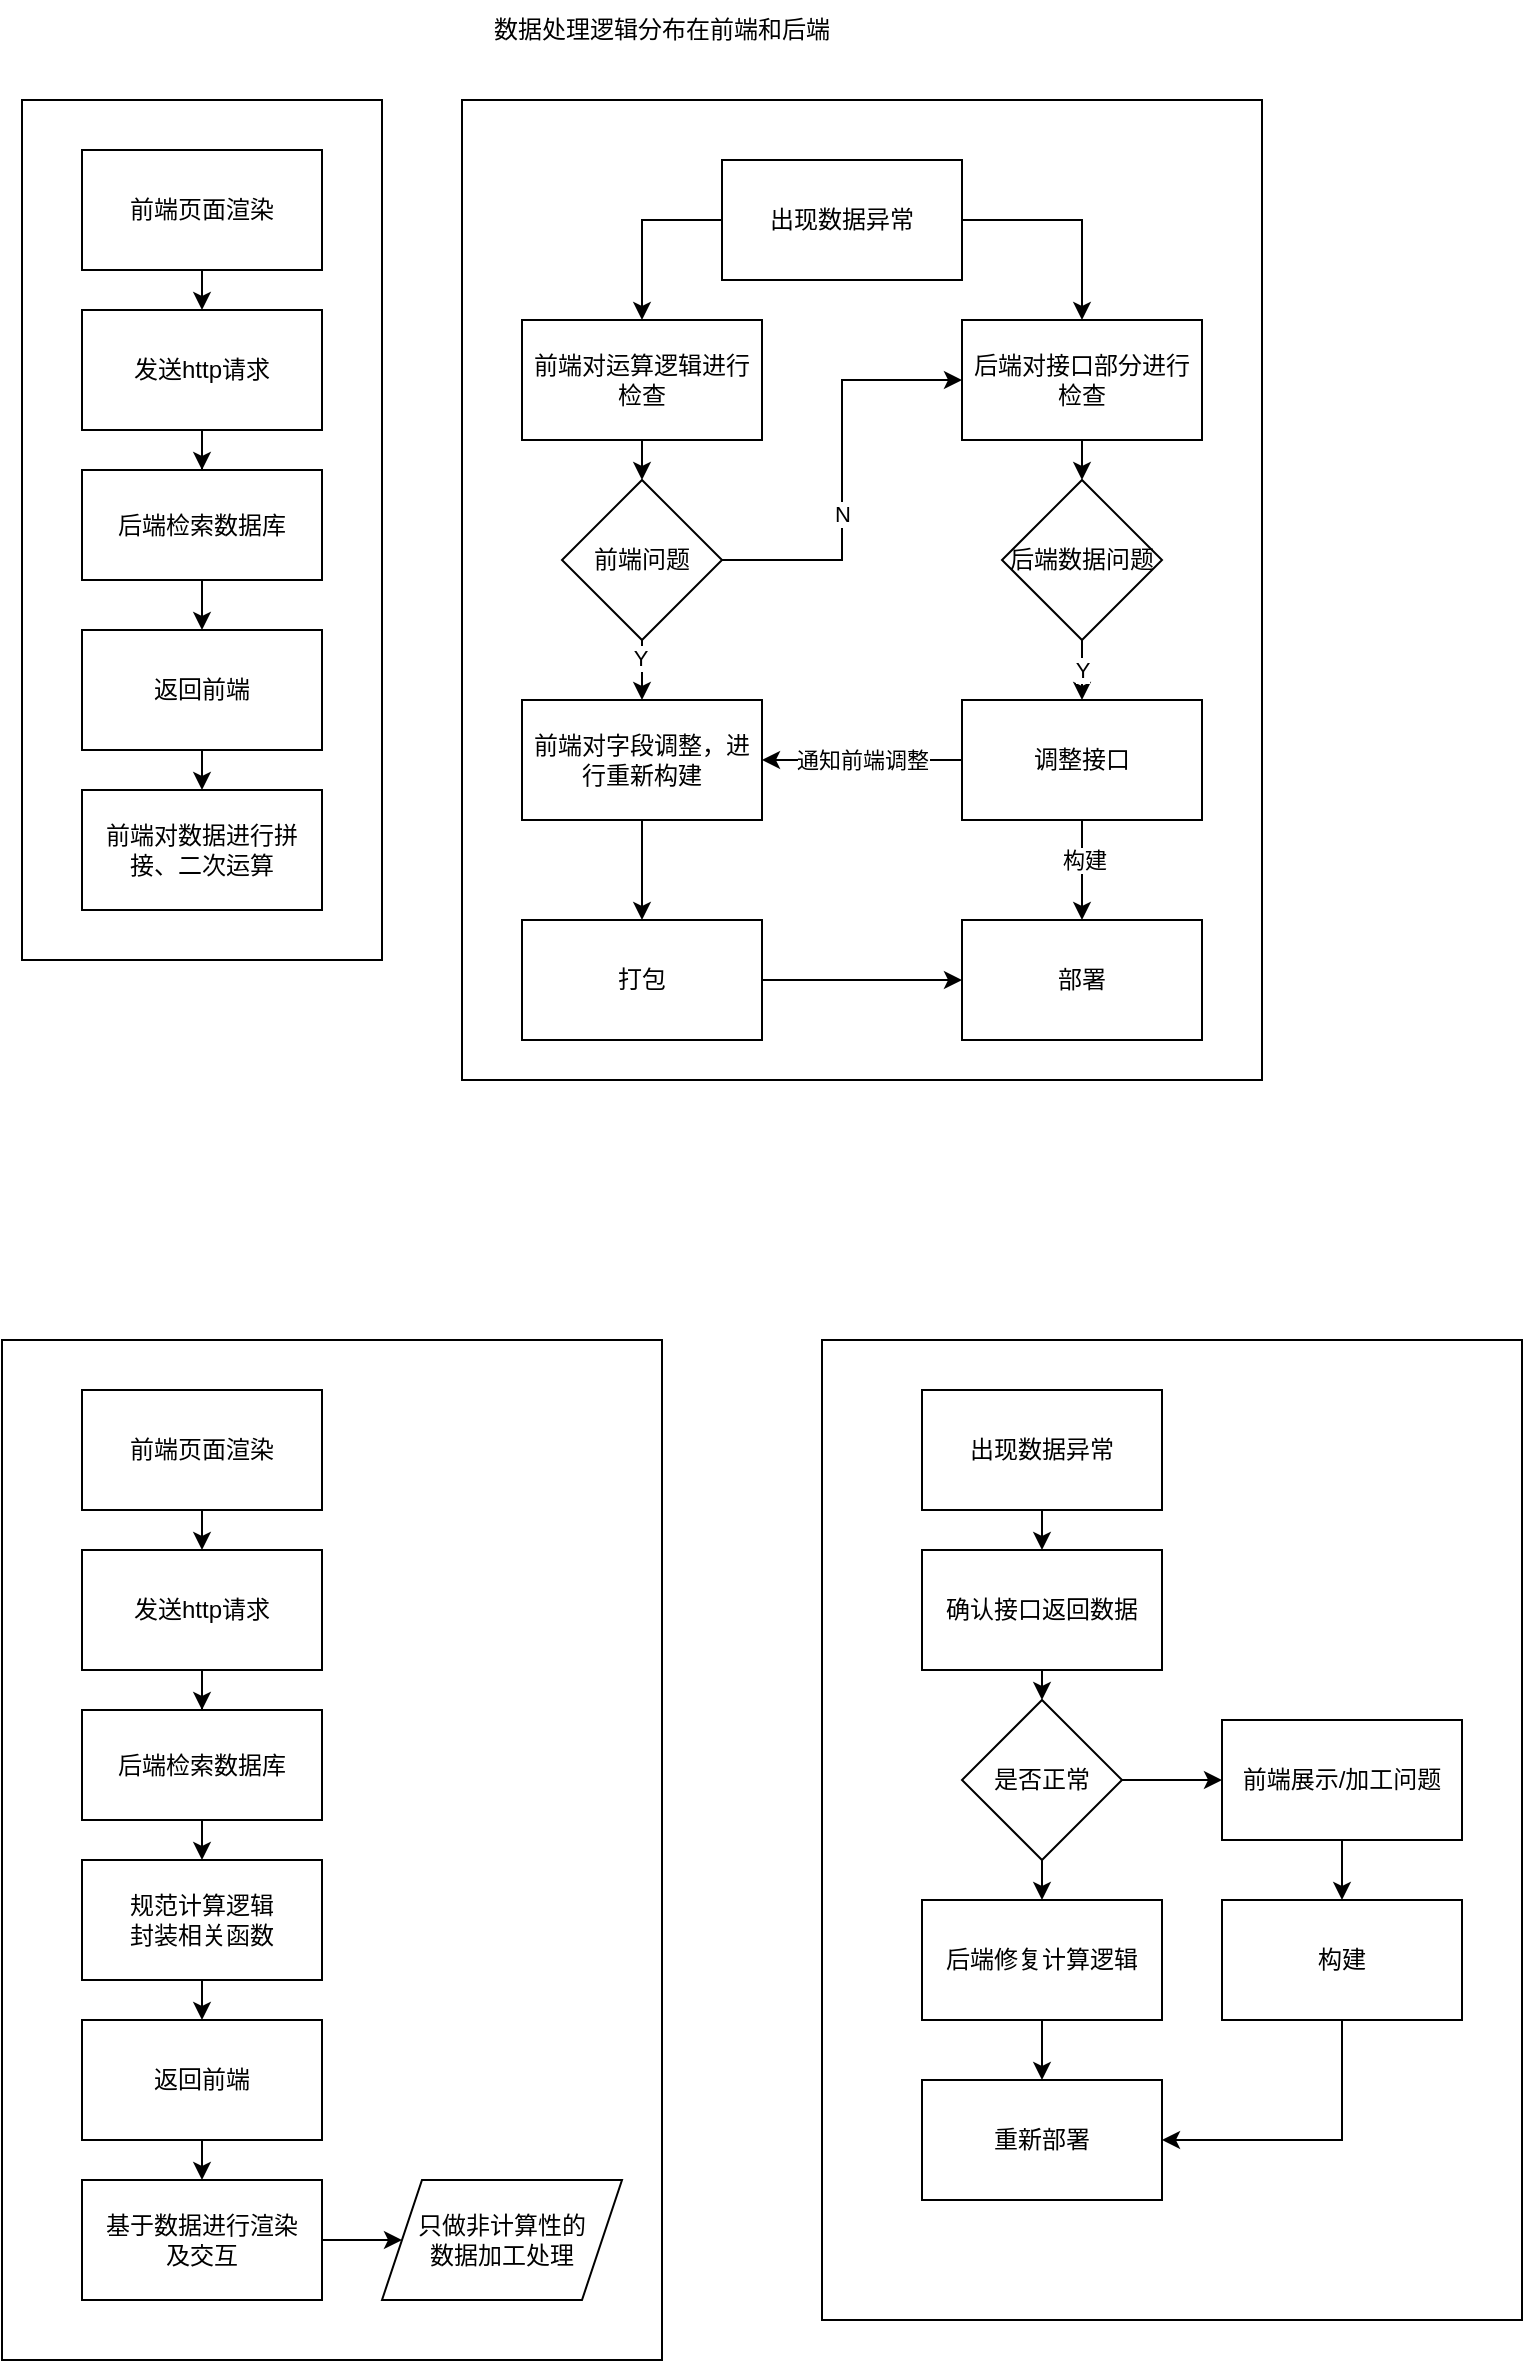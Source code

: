 <mxfile version="20.6.2" type="github">
  <diagram id="prtHgNgQTEPvFCAcTncT" name="Page-1">
    <mxGraphModel dx="875" dy="598" grid="1" gridSize="10" guides="1" tooltips="1" connect="1" arrows="1" fold="1" page="1" pageScale="1" pageWidth="827" pageHeight="1169" math="0" shadow="0">
      <root>
        <mxCell id="0" />
        <mxCell id="1" parent="0" />
        <mxCell id="F0TrI8xR8DrndN0UvMLU-91" value="" style="rounded=0;whiteSpace=wrap;html=1;" vertex="1" parent="1">
          <mxGeometry x="430" y="680" width="350" height="490" as="geometry" />
        </mxCell>
        <mxCell id="F0TrI8xR8DrndN0UvMLU-90" value="" style="rounded=0;whiteSpace=wrap;html=1;" vertex="1" parent="1">
          <mxGeometry x="20" y="680" width="330" height="510" as="geometry" />
        </mxCell>
        <mxCell id="F0TrI8xR8DrndN0UvMLU-34" value="数据处理逻辑分布在前端和后端" style="text;html=1;strokeColor=none;fillColor=none;align=center;verticalAlign=middle;whiteSpace=wrap;rounded=0;" vertex="1" parent="1">
          <mxGeometry x="250" y="10" width="200" height="30" as="geometry" />
        </mxCell>
        <mxCell id="F0TrI8xR8DrndN0UvMLU-36" value="" style="group" vertex="1" connectable="0" parent="1">
          <mxGeometry x="30" y="60" width="180" height="430" as="geometry" />
        </mxCell>
        <mxCell id="F0TrI8xR8DrndN0UvMLU-35" value="" style="rounded=0;whiteSpace=wrap;html=1;" vertex="1" parent="F0TrI8xR8DrndN0UvMLU-36">
          <mxGeometry width="180" height="430" as="geometry" />
        </mxCell>
        <mxCell id="F0TrI8xR8DrndN0UvMLU-39" style="edgeStyle=orthogonalEdgeStyle;rounded=0;orthogonalLoop=1;jettySize=auto;html=1;exitX=0.5;exitY=1;exitDx=0;exitDy=0;entryX=0.5;entryY=0;entryDx=0;entryDy=0;" edge="1" parent="F0TrI8xR8DrndN0UvMLU-36" source="F0TrI8xR8DrndN0UvMLU-1" target="F0TrI8xR8DrndN0UvMLU-2">
          <mxGeometry relative="1" as="geometry" />
        </mxCell>
        <mxCell id="F0TrI8xR8DrndN0UvMLU-1" value="前端页面渲染" style="rounded=0;whiteSpace=wrap;html=1;" vertex="1" parent="F0TrI8xR8DrndN0UvMLU-36">
          <mxGeometry x="30" y="25" width="120" height="60" as="geometry" />
        </mxCell>
        <mxCell id="F0TrI8xR8DrndN0UvMLU-42" style="edgeStyle=orthogonalEdgeStyle;rounded=0;orthogonalLoop=1;jettySize=auto;html=1;exitX=0.5;exitY=1;exitDx=0;exitDy=0;" edge="1" parent="F0TrI8xR8DrndN0UvMLU-36" source="F0TrI8xR8DrndN0UvMLU-2" target="F0TrI8xR8DrndN0UvMLU-3">
          <mxGeometry relative="1" as="geometry" />
        </mxCell>
        <mxCell id="F0TrI8xR8DrndN0UvMLU-2" value="发送http请求" style="rounded=0;whiteSpace=wrap;html=1;" vertex="1" parent="F0TrI8xR8DrndN0UvMLU-36">
          <mxGeometry x="30" y="105" width="120" height="60" as="geometry" />
        </mxCell>
        <mxCell id="F0TrI8xR8DrndN0UvMLU-43" style="edgeStyle=orthogonalEdgeStyle;rounded=0;orthogonalLoop=1;jettySize=auto;html=1;exitX=0.5;exitY=1;exitDx=0;exitDy=0;" edge="1" parent="F0TrI8xR8DrndN0UvMLU-36" source="F0TrI8xR8DrndN0UvMLU-3" target="F0TrI8xR8DrndN0UvMLU-4">
          <mxGeometry relative="1" as="geometry" />
        </mxCell>
        <mxCell id="F0TrI8xR8DrndN0UvMLU-3" value="后端检索数据库" style="rounded=0;whiteSpace=wrap;html=1;" vertex="1" parent="F0TrI8xR8DrndN0UvMLU-36">
          <mxGeometry x="30" y="185" width="120" height="55" as="geometry" />
        </mxCell>
        <mxCell id="F0TrI8xR8DrndN0UvMLU-44" style="edgeStyle=orthogonalEdgeStyle;rounded=0;orthogonalLoop=1;jettySize=auto;html=1;exitX=0.5;exitY=1;exitDx=0;exitDy=0;entryX=0.5;entryY=0;entryDx=0;entryDy=0;" edge="1" parent="F0TrI8xR8DrndN0UvMLU-36" source="F0TrI8xR8DrndN0UvMLU-4" target="F0TrI8xR8DrndN0UvMLU-5">
          <mxGeometry relative="1" as="geometry" />
        </mxCell>
        <mxCell id="F0TrI8xR8DrndN0UvMLU-4" value="返回前端" style="rounded=0;whiteSpace=wrap;html=1;" vertex="1" parent="F0TrI8xR8DrndN0UvMLU-36">
          <mxGeometry x="30" y="265" width="120" height="60" as="geometry" />
        </mxCell>
        <mxCell id="F0TrI8xR8DrndN0UvMLU-5" value="前端对数据进行拼接、二次运算" style="rounded=0;whiteSpace=wrap;html=1;" vertex="1" parent="F0TrI8xR8DrndN0UvMLU-36">
          <mxGeometry x="30" y="345" width="120" height="60" as="geometry" />
        </mxCell>
        <mxCell id="F0TrI8xR8DrndN0UvMLU-38" value="" style="group" vertex="1" connectable="0" parent="1">
          <mxGeometry x="250" y="60" width="400" height="490" as="geometry" />
        </mxCell>
        <mxCell id="F0TrI8xR8DrndN0UvMLU-37" value="" style="rounded=0;whiteSpace=wrap;html=1;" vertex="1" parent="F0TrI8xR8DrndN0UvMLU-38">
          <mxGeometry width="400" height="490" as="geometry" />
        </mxCell>
        <mxCell id="F0TrI8xR8DrndN0UvMLU-6" value="出现数据异常" style="rounded=0;whiteSpace=wrap;html=1;" vertex="1" parent="F0TrI8xR8DrndN0UvMLU-38">
          <mxGeometry x="130" y="30" width="120" height="60" as="geometry" />
        </mxCell>
        <mxCell id="F0TrI8xR8DrndN0UvMLU-7" value="前端对运算逻辑进行检查" style="rounded=0;whiteSpace=wrap;html=1;" vertex="1" parent="F0TrI8xR8DrndN0UvMLU-38">
          <mxGeometry x="30" y="110" width="120" height="60" as="geometry" />
        </mxCell>
        <mxCell id="F0TrI8xR8DrndN0UvMLU-14" style="edgeStyle=orthogonalEdgeStyle;rounded=0;orthogonalLoop=1;jettySize=auto;html=1;exitX=0;exitY=0.5;exitDx=0;exitDy=0;entryX=0.5;entryY=0;entryDx=0;entryDy=0;" edge="1" parent="F0TrI8xR8DrndN0UvMLU-38" source="F0TrI8xR8DrndN0UvMLU-6" target="F0TrI8xR8DrndN0UvMLU-7">
          <mxGeometry relative="1" as="geometry" />
        </mxCell>
        <mxCell id="F0TrI8xR8DrndN0UvMLU-8" value="后端对接口部分进行检查" style="rounded=0;whiteSpace=wrap;html=1;" vertex="1" parent="F0TrI8xR8DrndN0UvMLU-38">
          <mxGeometry x="250" y="110" width="120" height="60" as="geometry" />
        </mxCell>
        <mxCell id="F0TrI8xR8DrndN0UvMLU-15" style="edgeStyle=orthogonalEdgeStyle;rounded=0;orthogonalLoop=1;jettySize=auto;html=1;exitX=1;exitY=0.5;exitDx=0;exitDy=0;entryX=0.5;entryY=0;entryDx=0;entryDy=0;" edge="1" parent="F0TrI8xR8DrndN0UvMLU-38" source="F0TrI8xR8DrndN0UvMLU-6" target="F0TrI8xR8DrndN0UvMLU-8">
          <mxGeometry relative="1" as="geometry" />
        </mxCell>
        <mxCell id="F0TrI8xR8DrndN0UvMLU-12" style="edgeStyle=orthogonalEdgeStyle;rounded=0;orthogonalLoop=1;jettySize=auto;html=1;exitX=1;exitY=0.5;exitDx=0;exitDy=0;entryX=0;entryY=0.5;entryDx=0;entryDy=0;" edge="1" parent="F0TrI8xR8DrndN0UvMLU-38" source="F0TrI8xR8DrndN0UvMLU-10" target="F0TrI8xR8DrndN0UvMLU-8">
          <mxGeometry relative="1" as="geometry" />
        </mxCell>
        <mxCell id="F0TrI8xR8DrndN0UvMLU-18" value="N" style="edgeLabel;html=1;align=center;verticalAlign=middle;resizable=0;points=[];" vertex="1" connectable="0" parent="F0TrI8xR8DrndN0UvMLU-12">
          <mxGeometry x="-0.204" relative="1" as="geometry">
            <mxPoint as="offset" />
          </mxGeometry>
        </mxCell>
        <mxCell id="F0TrI8xR8DrndN0UvMLU-10" value="前端问题" style="rhombus;whiteSpace=wrap;html=1;" vertex="1" parent="F0TrI8xR8DrndN0UvMLU-38">
          <mxGeometry x="50" y="190" width="80" height="80" as="geometry" />
        </mxCell>
        <mxCell id="F0TrI8xR8DrndN0UvMLU-13" style="edgeStyle=orthogonalEdgeStyle;rounded=0;orthogonalLoop=1;jettySize=auto;html=1;exitX=0.5;exitY=1;exitDx=0;exitDy=0;entryX=0.5;entryY=0;entryDx=0;entryDy=0;" edge="1" parent="F0TrI8xR8DrndN0UvMLU-38" source="F0TrI8xR8DrndN0UvMLU-7" target="F0TrI8xR8DrndN0UvMLU-10">
          <mxGeometry relative="1" as="geometry" />
        </mxCell>
        <mxCell id="F0TrI8xR8DrndN0UvMLU-11" value="前端对字段调整，进行重新构建" style="rounded=0;whiteSpace=wrap;html=1;" vertex="1" parent="F0TrI8xR8DrndN0UvMLU-38">
          <mxGeometry x="30" y="300" width="120" height="60" as="geometry" />
        </mxCell>
        <mxCell id="F0TrI8xR8DrndN0UvMLU-16" style="edgeStyle=orthogonalEdgeStyle;rounded=0;orthogonalLoop=1;jettySize=auto;html=1;exitX=0.5;exitY=1;exitDx=0;exitDy=0;entryX=0.5;entryY=0;entryDx=0;entryDy=0;" edge="1" parent="F0TrI8xR8DrndN0UvMLU-38" source="F0TrI8xR8DrndN0UvMLU-10" target="F0TrI8xR8DrndN0UvMLU-11">
          <mxGeometry relative="1" as="geometry" />
        </mxCell>
        <mxCell id="F0TrI8xR8DrndN0UvMLU-17" value="Y" style="edgeLabel;html=1;align=center;verticalAlign=middle;resizable=0;points=[];" vertex="1" connectable="0" parent="F0TrI8xR8DrndN0UvMLU-16">
          <mxGeometry x="-0.445" y="-1" relative="1" as="geometry">
            <mxPoint as="offset" />
          </mxGeometry>
        </mxCell>
        <mxCell id="F0TrI8xR8DrndN0UvMLU-21" value="后端数据问题" style="rhombus;whiteSpace=wrap;html=1;" vertex="1" parent="F0TrI8xR8DrndN0UvMLU-38">
          <mxGeometry x="270" y="190" width="80" height="80" as="geometry" />
        </mxCell>
        <mxCell id="F0TrI8xR8DrndN0UvMLU-22" style="edgeStyle=orthogonalEdgeStyle;rounded=0;orthogonalLoop=1;jettySize=auto;html=1;exitX=0.5;exitY=1;exitDx=0;exitDy=0;entryX=0.5;entryY=0;entryDx=0;entryDy=0;" edge="1" parent="F0TrI8xR8DrndN0UvMLU-38" source="F0TrI8xR8DrndN0UvMLU-8" target="F0TrI8xR8DrndN0UvMLU-21">
          <mxGeometry relative="1" as="geometry" />
        </mxCell>
        <mxCell id="F0TrI8xR8DrndN0UvMLU-24" style="edgeStyle=orthogonalEdgeStyle;rounded=0;orthogonalLoop=1;jettySize=auto;html=1;exitX=0;exitY=0.5;exitDx=0;exitDy=0;entryX=1;entryY=0.5;entryDx=0;entryDy=0;" edge="1" parent="F0TrI8xR8DrndN0UvMLU-38" source="F0TrI8xR8DrndN0UvMLU-23" target="F0TrI8xR8DrndN0UvMLU-11">
          <mxGeometry relative="1" as="geometry" />
        </mxCell>
        <mxCell id="F0TrI8xR8DrndN0UvMLU-25" value="通知前端调整" style="edgeLabel;html=1;align=center;verticalAlign=middle;resizable=0;points=[];" vertex="1" connectable="0" parent="F0TrI8xR8DrndN0UvMLU-24">
          <mxGeometry x="0.011" relative="1" as="geometry">
            <mxPoint as="offset" />
          </mxGeometry>
        </mxCell>
        <mxCell id="F0TrI8xR8DrndN0UvMLU-23" value="调整接口" style="rounded=0;whiteSpace=wrap;html=1;" vertex="1" parent="F0TrI8xR8DrndN0UvMLU-38">
          <mxGeometry x="250" y="300" width="120" height="60" as="geometry" />
        </mxCell>
        <mxCell id="F0TrI8xR8DrndN0UvMLU-26" value="Y" style="edgeStyle=orthogonalEdgeStyle;rounded=0;orthogonalLoop=1;jettySize=auto;html=1;exitX=0.5;exitY=1;exitDx=0;exitDy=0;entryX=0.5;entryY=0;entryDx=0;entryDy=0;" edge="1" parent="F0TrI8xR8DrndN0UvMLU-38" source="F0TrI8xR8DrndN0UvMLU-21" target="F0TrI8xR8DrndN0UvMLU-23">
          <mxGeometry relative="1" as="geometry" />
        </mxCell>
        <mxCell id="F0TrI8xR8DrndN0UvMLU-27" value="部署" style="rounded=0;whiteSpace=wrap;html=1;" vertex="1" parent="F0TrI8xR8DrndN0UvMLU-38">
          <mxGeometry x="250" y="410" width="120" height="60" as="geometry" />
        </mxCell>
        <mxCell id="F0TrI8xR8DrndN0UvMLU-28" style="edgeStyle=orthogonalEdgeStyle;rounded=0;orthogonalLoop=1;jettySize=auto;html=1;exitX=0.5;exitY=1;exitDx=0;exitDy=0;entryX=0.5;entryY=0;entryDx=0;entryDy=0;" edge="1" parent="F0TrI8xR8DrndN0UvMLU-38" source="F0TrI8xR8DrndN0UvMLU-23" target="F0TrI8xR8DrndN0UvMLU-27">
          <mxGeometry relative="1" as="geometry" />
        </mxCell>
        <mxCell id="F0TrI8xR8DrndN0UvMLU-33" value="构建" style="edgeLabel;html=1;align=center;verticalAlign=middle;resizable=0;points=[];" vertex="1" connectable="0" parent="F0TrI8xR8DrndN0UvMLU-28">
          <mxGeometry x="-0.219" y="1" relative="1" as="geometry">
            <mxPoint as="offset" />
          </mxGeometry>
        </mxCell>
        <mxCell id="F0TrI8xR8DrndN0UvMLU-32" style="edgeStyle=orthogonalEdgeStyle;rounded=0;orthogonalLoop=1;jettySize=auto;html=1;exitX=1;exitY=0.5;exitDx=0;exitDy=0;entryX=0;entryY=0.5;entryDx=0;entryDy=0;" edge="1" parent="F0TrI8xR8DrndN0UvMLU-38" source="F0TrI8xR8DrndN0UvMLU-30" target="F0TrI8xR8DrndN0UvMLU-27">
          <mxGeometry relative="1" as="geometry" />
        </mxCell>
        <mxCell id="F0TrI8xR8DrndN0UvMLU-30" value="打包" style="rounded=0;whiteSpace=wrap;html=1;" vertex="1" parent="F0TrI8xR8DrndN0UvMLU-38">
          <mxGeometry x="30" y="410" width="120" height="60" as="geometry" />
        </mxCell>
        <mxCell id="F0TrI8xR8DrndN0UvMLU-31" style="edgeStyle=orthogonalEdgeStyle;rounded=0;orthogonalLoop=1;jettySize=auto;html=1;exitX=0.5;exitY=1;exitDx=0;exitDy=0;entryX=0.5;entryY=0;entryDx=0;entryDy=0;" edge="1" parent="F0TrI8xR8DrndN0UvMLU-38" source="F0TrI8xR8DrndN0UvMLU-11" target="F0TrI8xR8DrndN0UvMLU-30">
          <mxGeometry relative="1" as="geometry" />
        </mxCell>
        <mxCell id="F0TrI8xR8DrndN0UvMLU-58" style="edgeStyle=orthogonalEdgeStyle;rounded=0;orthogonalLoop=1;jettySize=auto;html=1;exitX=0.5;exitY=1;exitDx=0;exitDy=0;entryX=0.5;entryY=0;entryDx=0;entryDy=0;" edge="1" parent="1" source="F0TrI8xR8DrndN0UvMLU-59" target="F0TrI8xR8DrndN0UvMLU-61">
          <mxGeometry relative="1" as="geometry" />
        </mxCell>
        <mxCell id="F0TrI8xR8DrndN0UvMLU-59" value="前端页面渲染" style="rounded=0;whiteSpace=wrap;html=1;" vertex="1" parent="1">
          <mxGeometry x="60" y="705" width="120" height="60" as="geometry" />
        </mxCell>
        <mxCell id="F0TrI8xR8DrndN0UvMLU-60" style="edgeStyle=orthogonalEdgeStyle;rounded=0;orthogonalLoop=1;jettySize=auto;html=1;exitX=0.5;exitY=1;exitDx=0;exitDy=0;" edge="1" parent="1" source="F0TrI8xR8DrndN0UvMLU-61" target="F0TrI8xR8DrndN0UvMLU-63">
          <mxGeometry relative="1" as="geometry" />
        </mxCell>
        <mxCell id="F0TrI8xR8DrndN0UvMLU-61" value="发送http请求" style="rounded=0;whiteSpace=wrap;html=1;" vertex="1" parent="1">
          <mxGeometry x="60" y="785" width="120" height="60" as="geometry" />
        </mxCell>
        <mxCell id="F0TrI8xR8DrndN0UvMLU-85" style="edgeStyle=orthogonalEdgeStyle;rounded=0;orthogonalLoop=1;jettySize=auto;html=1;exitX=0.5;exitY=1;exitDx=0;exitDy=0;entryX=0.5;entryY=0;entryDx=0;entryDy=0;" edge="1" parent="1" source="F0TrI8xR8DrndN0UvMLU-63" target="F0TrI8xR8DrndN0UvMLU-67">
          <mxGeometry relative="1" as="geometry" />
        </mxCell>
        <mxCell id="F0TrI8xR8DrndN0UvMLU-63" value="后端检索数据库" style="rounded=0;whiteSpace=wrap;html=1;" vertex="1" parent="1">
          <mxGeometry x="60" y="865" width="120" height="55" as="geometry" />
        </mxCell>
        <mxCell id="F0TrI8xR8DrndN0UvMLU-87" style="edgeStyle=orthogonalEdgeStyle;rounded=0;orthogonalLoop=1;jettySize=auto;html=1;exitX=0.5;exitY=1;exitDx=0;exitDy=0;entryX=0.5;entryY=0;entryDx=0;entryDy=0;" edge="1" parent="1" source="F0TrI8xR8DrndN0UvMLU-65" target="F0TrI8xR8DrndN0UvMLU-68">
          <mxGeometry relative="1" as="geometry" />
        </mxCell>
        <mxCell id="F0TrI8xR8DrndN0UvMLU-65" value="返回前端" style="rounded=0;whiteSpace=wrap;html=1;" vertex="1" parent="1">
          <mxGeometry x="60" y="1020" width="120" height="60" as="geometry" />
        </mxCell>
        <mxCell id="F0TrI8xR8DrndN0UvMLU-86" style="edgeStyle=orthogonalEdgeStyle;rounded=0;orthogonalLoop=1;jettySize=auto;html=1;exitX=0.5;exitY=1;exitDx=0;exitDy=0;entryX=0.5;entryY=0;entryDx=0;entryDy=0;" edge="1" parent="1" source="F0TrI8xR8DrndN0UvMLU-67" target="F0TrI8xR8DrndN0UvMLU-65">
          <mxGeometry relative="1" as="geometry" />
        </mxCell>
        <mxCell id="F0TrI8xR8DrndN0UvMLU-67" value="规范计算逻辑&lt;br&gt;封装相关函数" style="rounded=0;whiteSpace=wrap;html=1;" vertex="1" parent="1">
          <mxGeometry x="60" y="940" width="120" height="60" as="geometry" />
        </mxCell>
        <mxCell id="F0TrI8xR8DrndN0UvMLU-89" style="edgeStyle=orthogonalEdgeStyle;rounded=0;orthogonalLoop=1;jettySize=auto;html=1;exitX=1;exitY=0.5;exitDx=0;exitDy=0;entryX=0;entryY=0.5;entryDx=0;entryDy=0;" edge="1" parent="1" source="F0TrI8xR8DrndN0UvMLU-68" target="F0TrI8xR8DrndN0UvMLU-70">
          <mxGeometry relative="1" as="geometry" />
        </mxCell>
        <mxCell id="F0TrI8xR8DrndN0UvMLU-68" value="基于数据进行渲染&lt;br&gt;及交互" style="rounded=0;whiteSpace=wrap;html=1;" vertex="1" parent="1">
          <mxGeometry x="60" y="1100" width="120" height="60" as="geometry" />
        </mxCell>
        <mxCell id="F0TrI8xR8DrndN0UvMLU-70" value="只做非计算性的&lt;br&gt;数据加工处理" style="shape=parallelogram;perimeter=parallelogramPerimeter;whiteSpace=wrap;html=1;fixedSize=1;" vertex="1" parent="1">
          <mxGeometry x="210" y="1100" width="120" height="60" as="geometry" />
        </mxCell>
        <mxCell id="F0TrI8xR8DrndN0UvMLU-78" style="edgeStyle=orthogonalEdgeStyle;rounded=0;orthogonalLoop=1;jettySize=auto;html=1;exitX=0.5;exitY=1;exitDx=0;exitDy=0;entryX=0.5;entryY=0;entryDx=0;entryDy=0;" edge="1" parent="1" source="F0TrI8xR8DrndN0UvMLU-71" target="F0TrI8xR8DrndN0UvMLU-72">
          <mxGeometry relative="1" as="geometry" />
        </mxCell>
        <mxCell id="F0TrI8xR8DrndN0UvMLU-71" value="出现数据异常" style="rounded=0;whiteSpace=wrap;html=1;" vertex="1" parent="1">
          <mxGeometry x="480" y="705" width="120" height="60" as="geometry" />
        </mxCell>
        <mxCell id="F0TrI8xR8DrndN0UvMLU-79" style="edgeStyle=orthogonalEdgeStyle;rounded=0;orthogonalLoop=1;jettySize=auto;html=1;exitX=0.5;exitY=1;exitDx=0;exitDy=0;entryX=0.5;entryY=0;entryDx=0;entryDy=0;" edge="1" parent="1" source="F0TrI8xR8DrndN0UvMLU-72" target="F0TrI8xR8DrndN0UvMLU-73">
          <mxGeometry relative="1" as="geometry" />
        </mxCell>
        <mxCell id="F0TrI8xR8DrndN0UvMLU-72" value="确认接口返回数据" style="rounded=0;whiteSpace=wrap;html=1;" vertex="1" parent="1">
          <mxGeometry x="480" y="785" width="120" height="60" as="geometry" />
        </mxCell>
        <mxCell id="F0TrI8xR8DrndN0UvMLU-80" style="edgeStyle=orthogonalEdgeStyle;rounded=0;orthogonalLoop=1;jettySize=auto;html=1;exitX=0.5;exitY=1;exitDx=0;exitDy=0;entryX=0.5;entryY=0;entryDx=0;entryDy=0;" edge="1" parent="1" source="F0TrI8xR8DrndN0UvMLU-73" target="F0TrI8xR8DrndN0UvMLU-74">
          <mxGeometry relative="1" as="geometry" />
        </mxCell>
        <mxCell id="F0TrI8xR8DrndN0UvMLU-81" style="edgeStyle=orthogonalEdgeStyle;rounded=0;orthogonalLoop=1;jettySize=auto;html=1;exitX=1;exitY=0.5;exitDx=0;exitDy=0;entryX=0;entryY=0.5;entryDx=0;entryDy=0;" edge="1" parent="1" source="F0TrI8xR8DrndN0UvMLU-73" target="F0TrI8xR8DrndN0UvMLU-76">
          <mxGeometry relative="1" as="geometry" />
        </mxCell>
        <mxCell id="F0TrI8xR8DrndN0UvMLU-73" value="是否正常" style="rhombus;whiteSpace=wrap;html=1;" vertex="1" parent="1">
          <mxGeometry x="500" y="860" width="80" height="80" as="geometry" />
        </mxCell>
        <mxCell id="F0TrI8xR8DrndN0UvMLU-83" style="edgeStyle=orthogonalEdgeStyle;rounded=0;orthogonalLoop=1;jettySize=auto;html=1;exitX=0.5;exitY=1;exitDx=0;exitDy=0;entryX=0.5;entryY=0;entryDx=0;entryDy=0;" edge="1" parent="1" source="F0TrI8xR8DrndN0UvMLU-74" target="F0TrI8xR8DrndN0UvMLU-75">
          <mxGeometry relative="1" as="geometry" />
        </mxCell>
        <mxCell id="F0TrI8xR8DrndN0UvMLU-74" value="后端修复计算逻辑" style="rounded=0;whiteSpace=wrap;html=1;" vertex="1" parent="1">
          <mxGeometry x="480" y="960" width="120" height="60" as="geometry" />
        </mxCell>
        <mxCell id="F0TrI8xR8DrndN0UvMLU-75" value="重新部署" style="rounded=0;whiteSpace=wrap;html=1;" vertex="1" parent="1">
          <mxGeometry x="480" y="1050" width="120" height="60" as="geometry" />
        </mxCell>
        <mxCell id="F0TrI8xR8DrndN0UvMLU-82" style="edgeStyle=orthogonalEdgeStyle;rounded=0;orthogonalLoop=1;jettySize=auto;html=1;exitX=0.5;exitY=1;exitDx=0;exitDy=0;entryX=0.5;entryY=0;entryDx=0;entryDy=0;" edge="1" parent="1" source="F0TrI8xR8DrndN0UvMLU-76" target="F0TrI8xR8DrndN0UvMLU-77">
          <mxGeometry relative="1" as="geometry" />
        </mxCell>
        <mxCell id="F0TrI8xR8DrndN0UvMLU-76" value="前端展示/加工问题" style="rounded=0;whiteSpace=wrap;html=1;" vertex="1" parent="1">
          <mxGeometry x="630" y="870" width="120" height="60" as="geometry" />
        </mxCell>
        <mxCell id="F0TrI8xR8DrndN0UvMLU-84" style="edgeStyle=orthogonalEdgeStyle;rounded=0;orthogonalLoop=1;jettySize=auto;html=1;exitX=0.5;exitY=1;exitDx=0;exitDy=0;entryX=1;entryY=0.5;entryDx=0;entryDy=0;" edge="1" parent="1" source="F0TrI8xR8DrndN0UvMLU-77" target="F0TrI8xR8DrndN0UvMLU-75">
          <mxGeometry relative="1" as="geometry" />
        </mxCell>
        <mxCell id="F0TrI8xR8DrndN0UvMLU-77" value="构建" style="rounded=0;whiteSpace=wrap;html=1;" vertex="1" parent="1">
          <mxGeometry x="630" y="960" width="120" height="60" as="geometry" />
        </mxCell>
      </root>
    </mxGraphModel>
  </diagram>
</mxfile>
